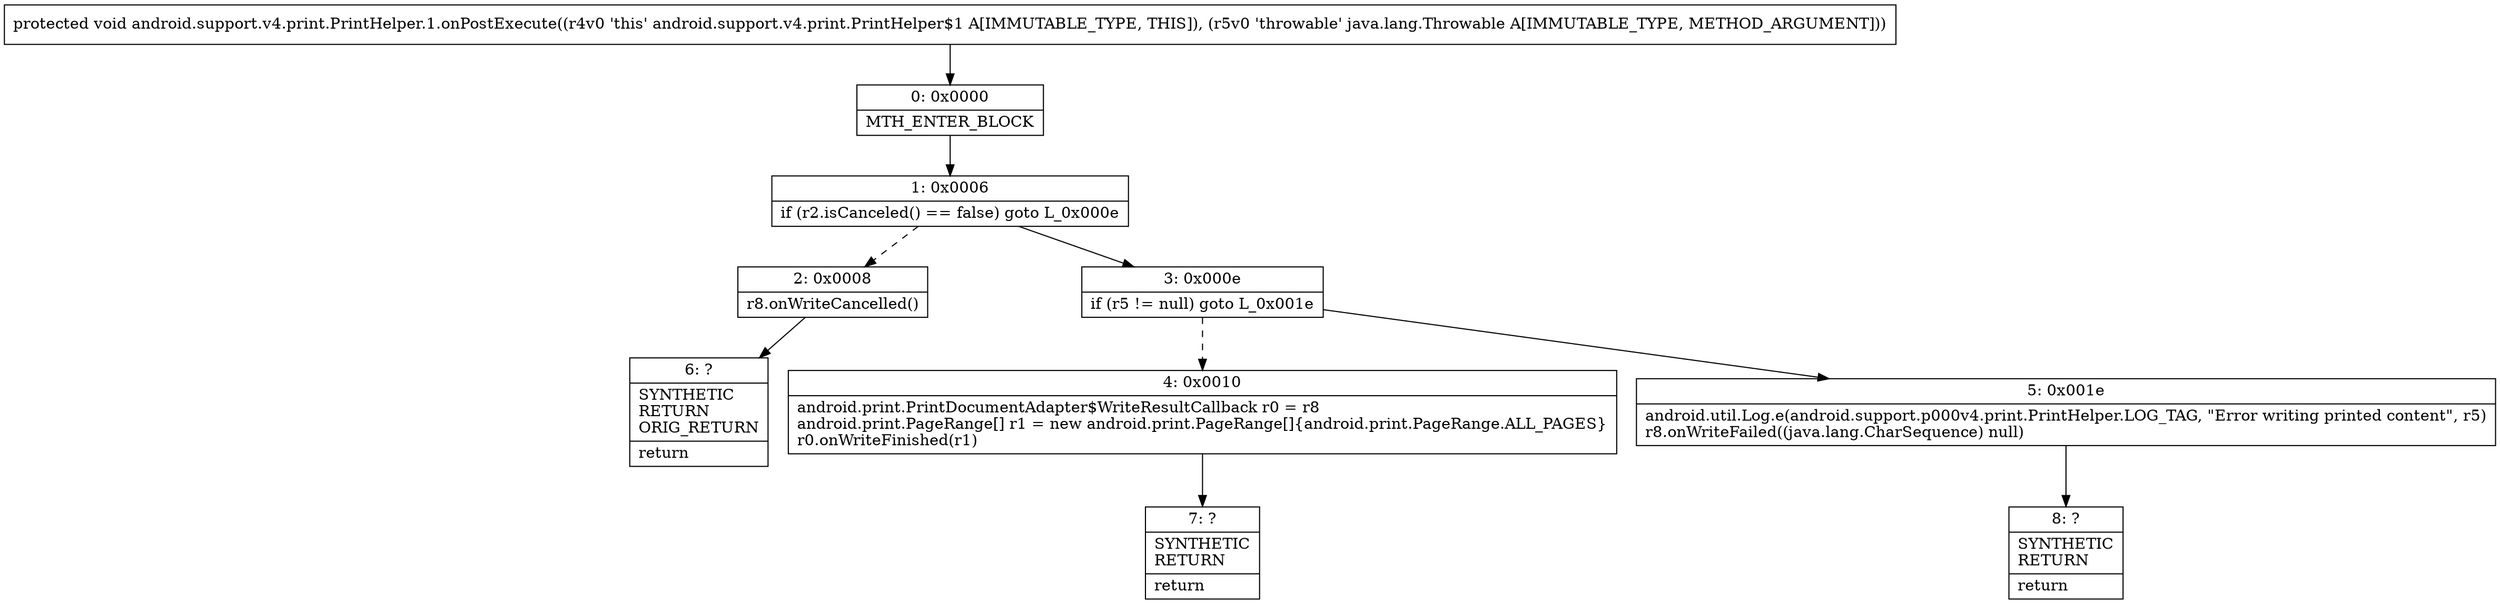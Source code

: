 digraph "CFG forandroid.support.v4.print.PrintHelper.1.onPostExecute(Ljava\/lang\/Throwable;)V" {
Node_0 [shape=record,label="{0\:\ 0x0000|MTH_ENTER_BLOCK\l}"];
Node_1 [shape=record,label="{1\:\ 0x0006|if (r2.isCanceled() == false) goto L_0x000e\l}"];
Node_2 [shape=record,label="{2\:\ 0x0008|r8.onWriteCancelled()\l}"];
Node_3 [shape=record,label="{3\:\ 0x000e|if (r5 != null) goto L_0x001e\l}"];
Node_4 [shape=record,label="{4\:\ 0x0010|android.print.PrintDocumentAdapter$WriteResultCallback r0 = r8\landroid.print.PageRange[] r1 = new android.print.PageRange[]\{android.print.PageRange.ALL_PAGES\}\lr0.onWriteFinished(r1)\l}"];
Node_5 [shape=record,label="{5\:\ 0x001e|android.util.Log.e(android.support.p000v4.print.PrintHelper.LOG_TAG, \"Error writing printed content\", r5)\lr8.onWriteFailed((java.lang.CharSequence) null)\l}"];
Node_6 [shape=record,label="{6\:\ ?|SYNTHETIC\lRETURN\lORIG_RETURN\l|return\l}"];
Node_7 [shape=record,label="{7\:\ ?|SYNTHETIC\lRETURN\l|return\l}"];
Node_8 [shape=record,label="{8\:\ ?|SYNTHETIC\lRETURN\l|return\l}"];
MethodNode[shape=record,label="{protected void android.support.v4.print.PrintHelper.1.onPostExecute((r4v0 'this' android.support.v4.print.PrintHelper$1 A[IMMUTABLE_TYPE, THIS]), (r5v0 'throwable' java.lang.Throwable A[IMMUTABLE_TYPE, METHOD_ARGUMENT])) }"];
MethodNode -> Node_0;
Node_0 -> Node_1;
Node_1 -> Node_2[style=dashed];
Node_1 -> Node_3;
Node_2 -> Node_6;
Node_3 -> Node_4[style=dashed];
Node_3 -> Node_5;
Node_4 -> Node_7;
Node_5 -> Node_8;
}

